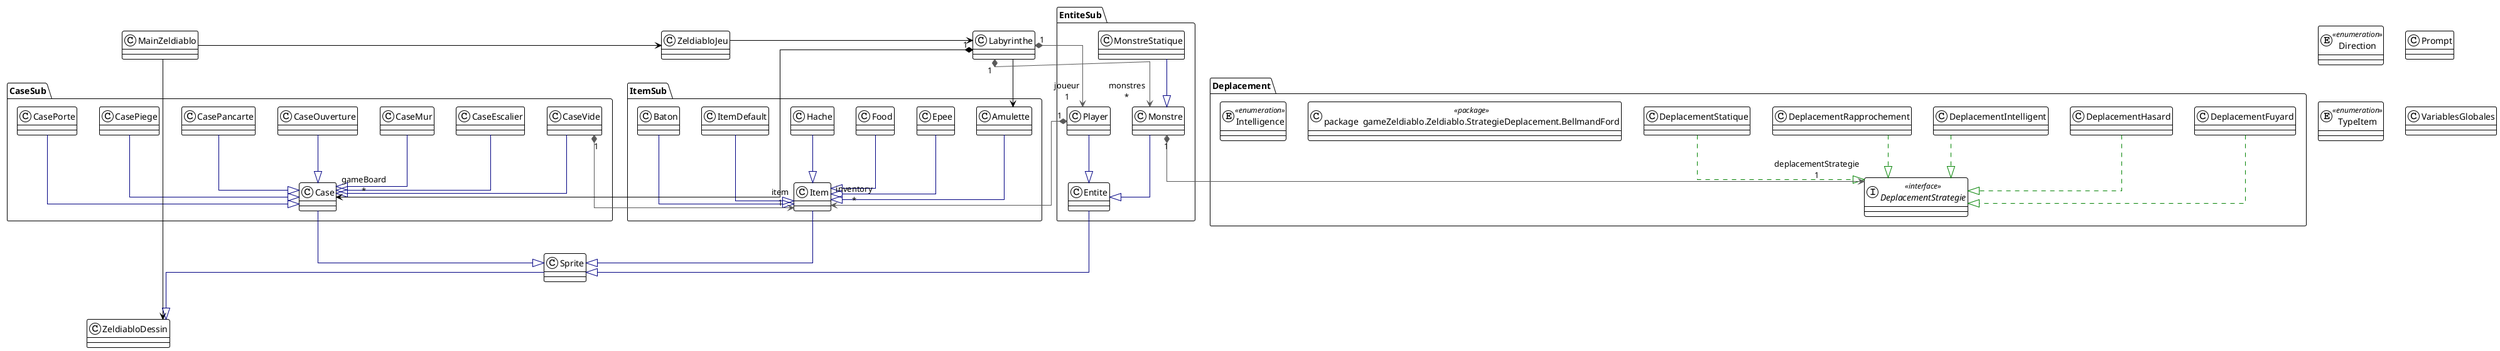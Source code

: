 @startuml

!theme plain
top to bottom direction
skinparam linetype ortho


package CaseSub{
    class Case
    class CaseEscalier
    class CaseMur
    class CaseOuverture
    class CasePancarte
    class CasePiege
    class CasePorte
    class CaseVide
}

enum Direction << enumeration >>

package Deplacement {
    class DeplacementFuyard
    class DeplacementHasard
    class DeplacementIntelligent
    class DeplacementRapprochement
    class DeplacementStatique
    interface DeplacementStrategie << interface >>
    class node37 as "package  gameZeldiablo.Zeldiablo.StrategieDeplacement.BellmandFord" << package >>
    enum Intelligence << enumeration >>
}


package EntiteSub{
class Entite
    class Monstre
    class MonstreStatique
    class Player
}

package ItemSub{
    class Item
    class Epee
    class Food
    class Hache
    class ItemDefault
    class Amulette
    class Baton
}

class Labyrinthe
class MainZeldiablo
class Prompt
class Sprite
enum TypeItem << enumeration >>
class VariablesGlobales
class ZeldiabloDessin
class ZeldiabloJeu


Amulette                  -[#000082,plain]-^  Item
Baton                     -[#000082,plain]-^  Item
Case                      -[#000082,plain]-^  Sprite
CaseEscalier              -[#000082,plain]-^  Case
CaseMur                   -[#000082,plain]-^  Case
CaseOuverture             -[#000082,plain]-^  Case
CasePancarte              -[#000082,plain]-^  Case
CasePiege                 -[#000082,plain]-^  Case
CasePorte                 -[#000082,plain]-^  Case
CaseVide                  -[#000082,plain]-^  Case
CaseVide                 "1" *-[#595959,plain]-> "item\n1" Item
DeplacementFuyard         -[#008200,dashed]-^  DeplacementStrategie
DeplacementHasard         -[#008200,dashed]-^  DeplacementStrategie
DeplacementIntelligent    -[#008200,dashed]-^  DeplacementStrategie
DeplacementRapprochement  -[#008200,dashed]-^  DeplacementStrategie
DeplacementStatique       -[#008200,dashed]-^  DeplacementStrategie
Entite                    -[#000082,plain]-^  Sprite
Epee                      -[#000082,plain]-^  Item
Food                      -[#000082,plain]-^  Item
Hache                     -[#000082,plain]-^  Item
Item                      -[#000082,plain]-^  Sprite
ItemDefault               -[#000082,plain]-^  Item
Labyrinthe                ->  Amulette
Labyrinthe               "1" *-> "gameBoard\n*" Case
Labyrinthe               "1" *-[#595959,plain]-> "monstres\n*" Monstre
Labyrinthe               "1" *-[#595959,plain]-> "joueur\n1" Player
MainZeldiablo             ->  ZeldiabloDessin
MainZeldiablo             ->  ZeldiabloJeu
Monstre                  "1" *-[#595959,plain]-> "deplacementStrategie\n1" DeplacementStrategie
Monstre                   -[#000082,plain]-^  Entite
MonstreStatique           -[#000082,plain]-^  Monstre
Player                    -[#000082,plain]-^  Entite
Player                   "1" *-[#595959,plain]-> "inventory\n*" Item
Sprite                    -[#000082,plain]-^  ZeldiabloDessin
ZeldiabloJeu              ->  Labyrinthe
@enduml
